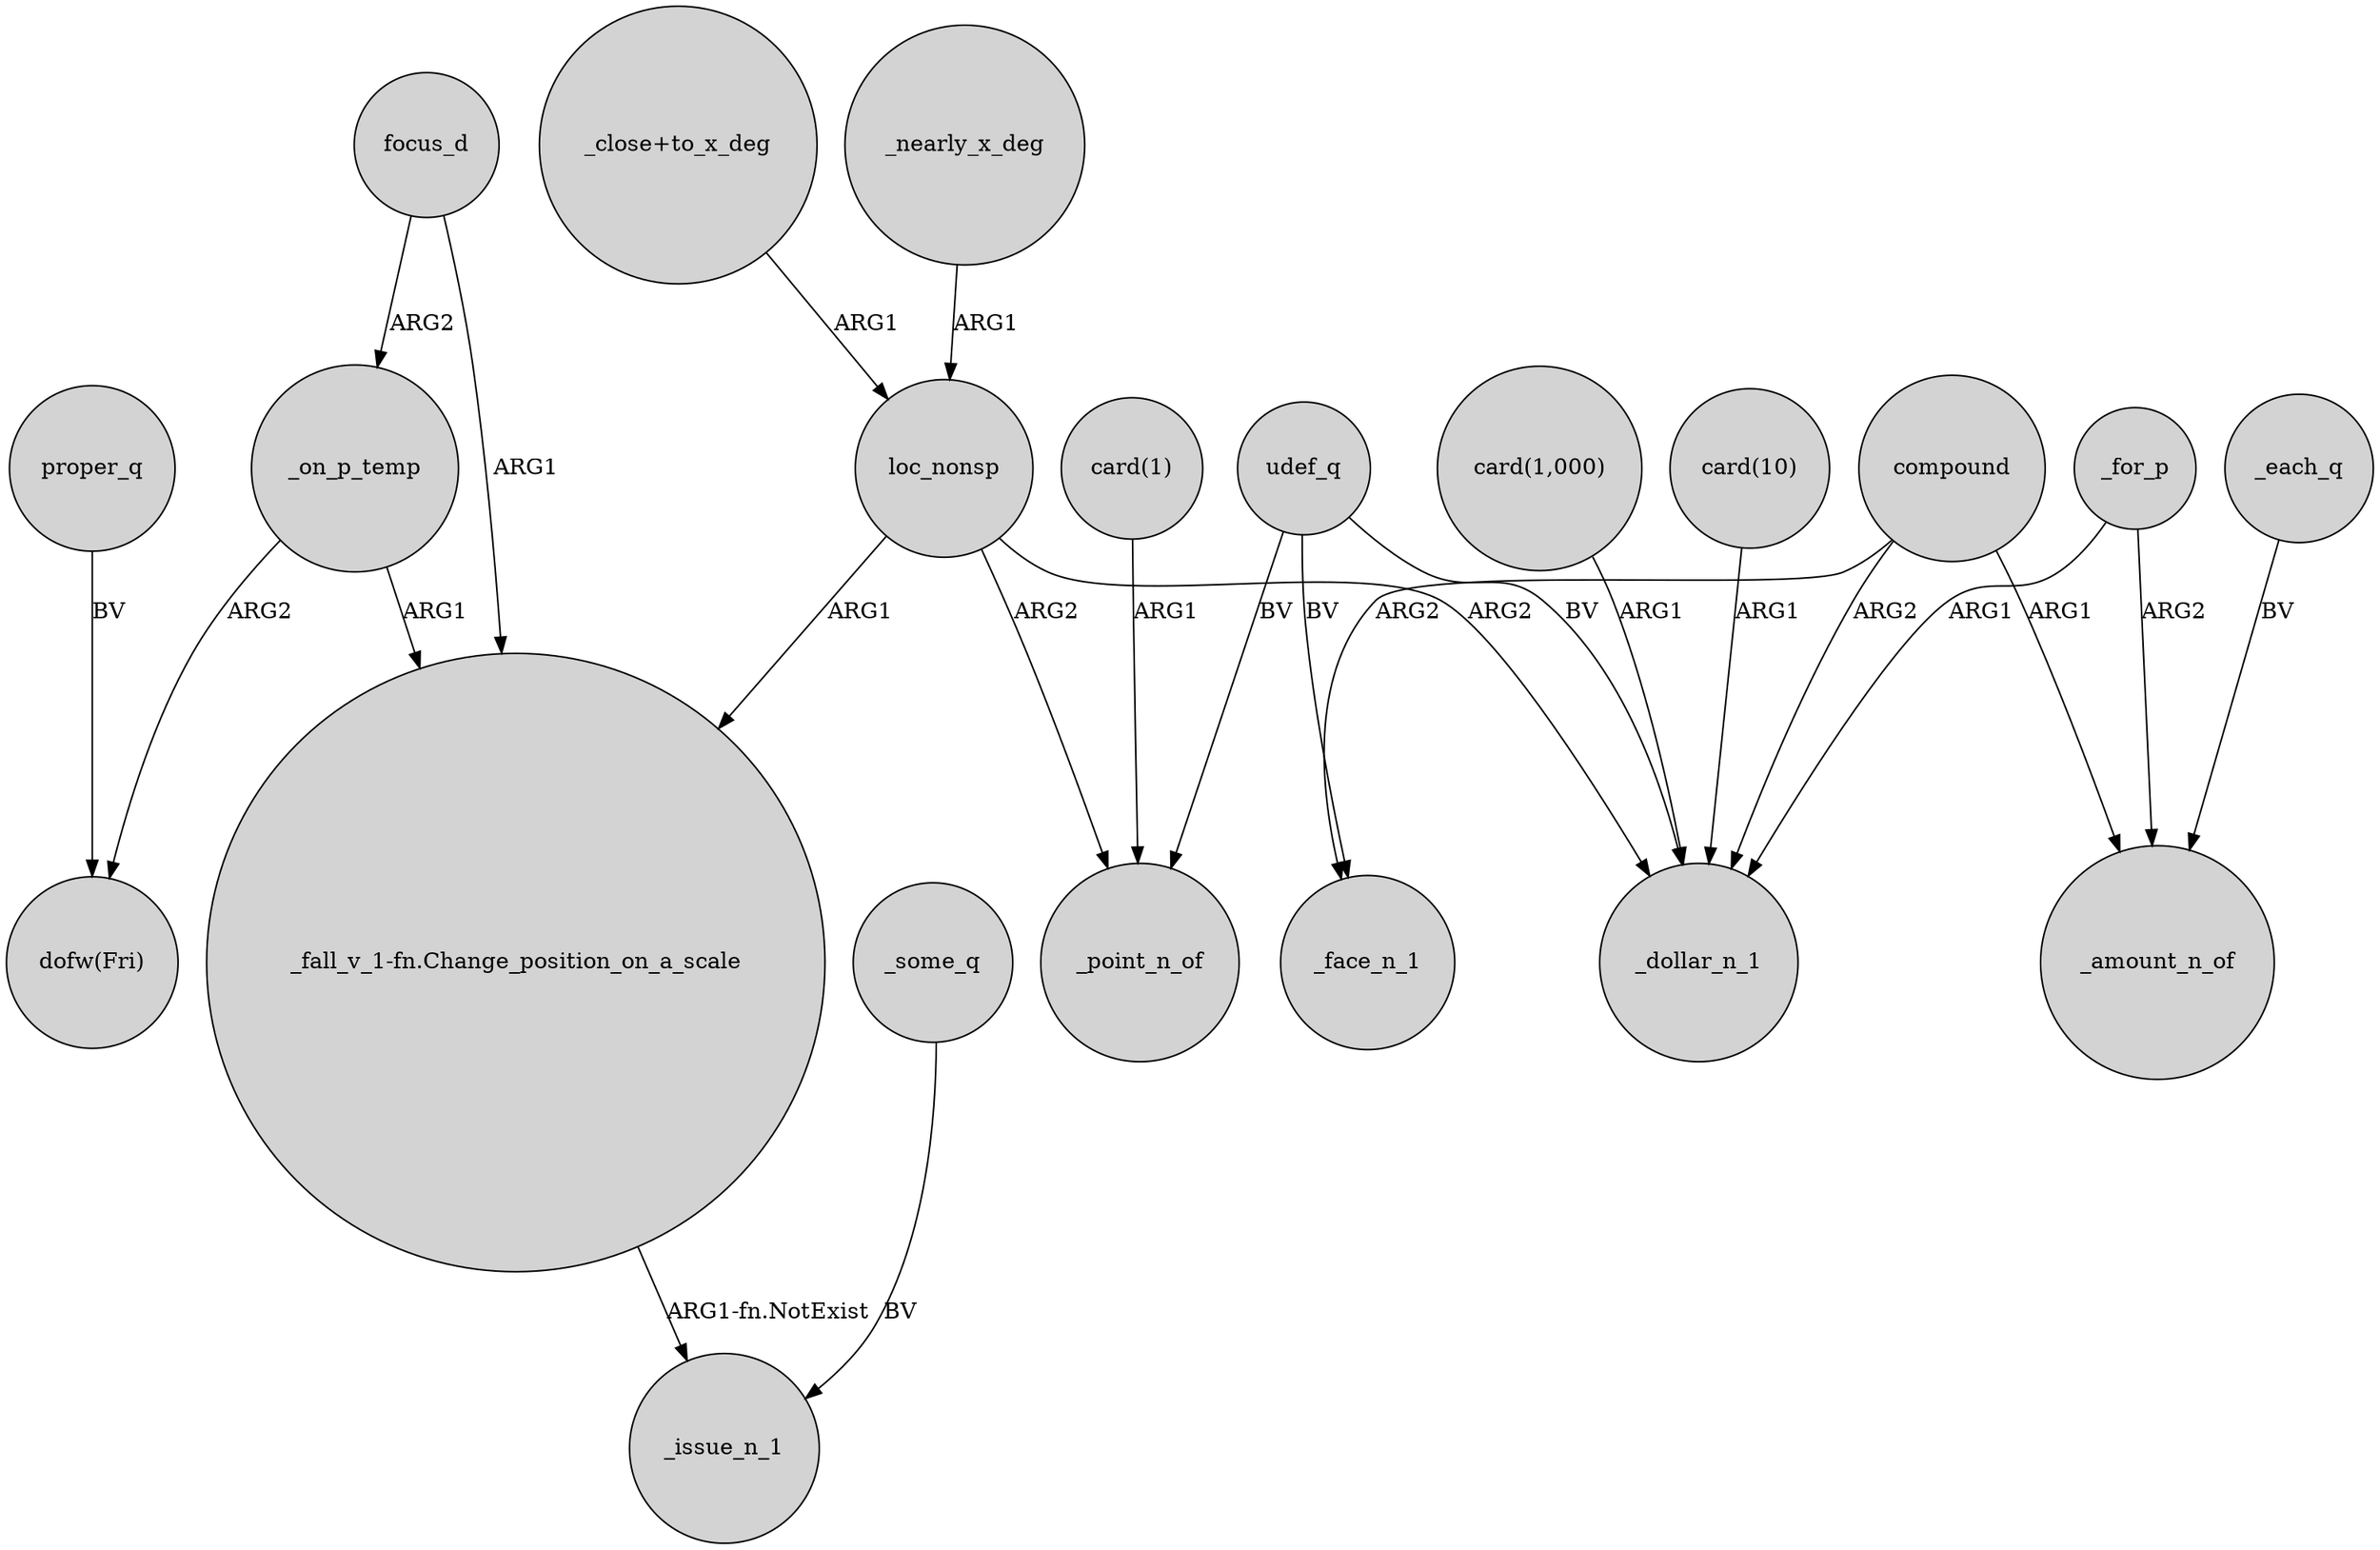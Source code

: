 digraph {
	node [shape=circle style=filled]
	proper_q -> "dofw(Fri)" [label=BV]
	loc_nonsp -> _point_n_of [label=ARG2]
	udef_q -> _face_n_1 [label=BV]
	compound -> _face_n_1 [label=ARG2]
	_each_q -> _amount_n_of [label=BV]
	focus_d -> "_fall_v_1-fn.Change_position_on_a_scale" [label=ARG1]
	loc_nonsp -> _dollar_n_1 [label=ARG2]
	loc_nonsp -> "_fall_v_1-fn.Change_position_on_a_scale" [label=ARG1]
	_on_p_temp -> "_fall_v_1-fn.Change_position_on_a_scale" [label=ARG1]
	focus_d -> _on_p_temp [label=ARG2]
	"card(1,000)" -> _dollar_n_1 [label=ARG1]
	"card(10)" -> _dollar_n_1 [label=ARG1]
	compound -> _amount_n_of [label=ARG1]
	_on_p_temp -> "dofw(Fri)" [label=ARG2]
	"_fall_v_1-fn.Change_position_on_a_scale" -> _issue_n_1 [label="ARG1-fn.NotExist"]
	_some_q -> _issue_n_1 [label=BV]
	"card(1)" -> _point_n_of [label=ARG1]
	_for_p -> _dollar_n_1 [label=ARG1]
	"_close+to_x_deg" -> loc_nonsp [label=ARG1]
	_for_p -> _amount_n_of [label=ARG2]
	_nearly_x_deg -> loc_nonsp [label=ARG1]
	compound -> _dollar_n_1 [label=ARG2]
	udef_q -> _dollar_n_1 [label=BV]
	udef_q -> _point_n_of [label=BV]
}
